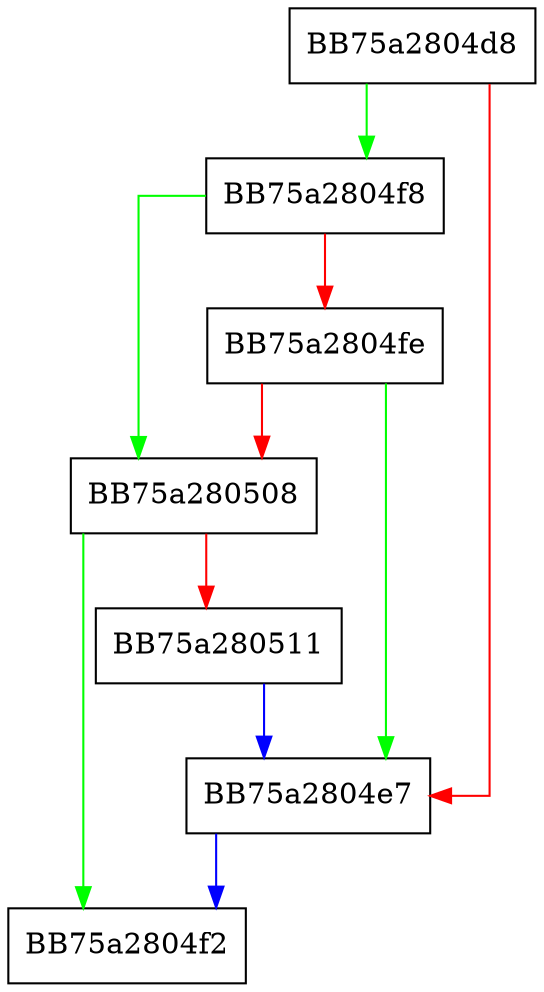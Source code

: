digraph sqlite3VdbeMemMakeWriteable {
  node [shape="box"];
  graph [splines=ortho];
  BB75a2804d8 -> BB75a2804f8 [color="green"];
  BB75a2804d8 -> BB75a2804e7 [color="red"];
  BB75a2804e7 -> BB75a2804f2 [color="blue"];
  BB75a2804f8 -> BB75a280508 [color="green"];
  BB75a2804f8 -> BB75a2804fe [color="red"];
  BB75a2804fe -> BB75a2804e7 [color="green"];
  BB75a2804fe -> BB75a280508 [color="red"];
  BB75a280508 -> BB75a2804f2 [color="green"];
  BB75a280508 -> BB75a280511 [color="red"];
  BB75a280511 -> BB75a2804e7 [color="blue"];
}